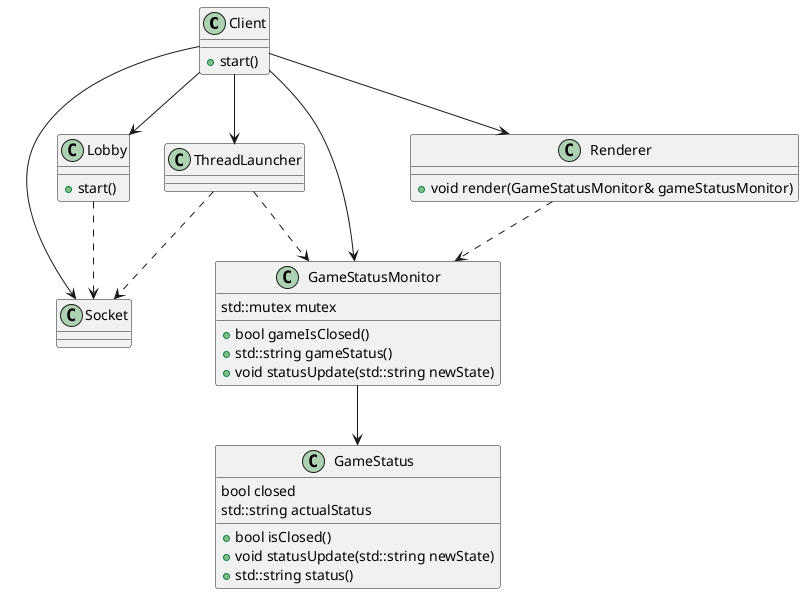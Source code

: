 @startuml

class Client{
+start()
}

class Socket{}

class Lobby{
+start()
}

class GameStatusMonitor{
std::mutex mutex
+bool gameIsClosed()
+std::string gameStatus()
+void statusUpdate(std::string newState)
}

class GameStatus{
bool closed
std::string actualStatus
+bool isClosed()
+void statusUpdate(std::string newState)
+std::string status()
}

class ThreadLauncher{}

class Renderer{
+void render(GameStatusMonitor& gameStatusMonitor)
}





Client --> Lobby
Client --> GameStatusMonitor
Client --> ThreadLauncher
Client --> Renderer
Client --> Socket
Lobby .-> Socket
ThreadLauncher .-> Socket
GameStatusMonitor --> GameStatus
Renderer .-> GameStatusMonitor
ThreadLauncher .-> GameStatusMonitor

@enduml